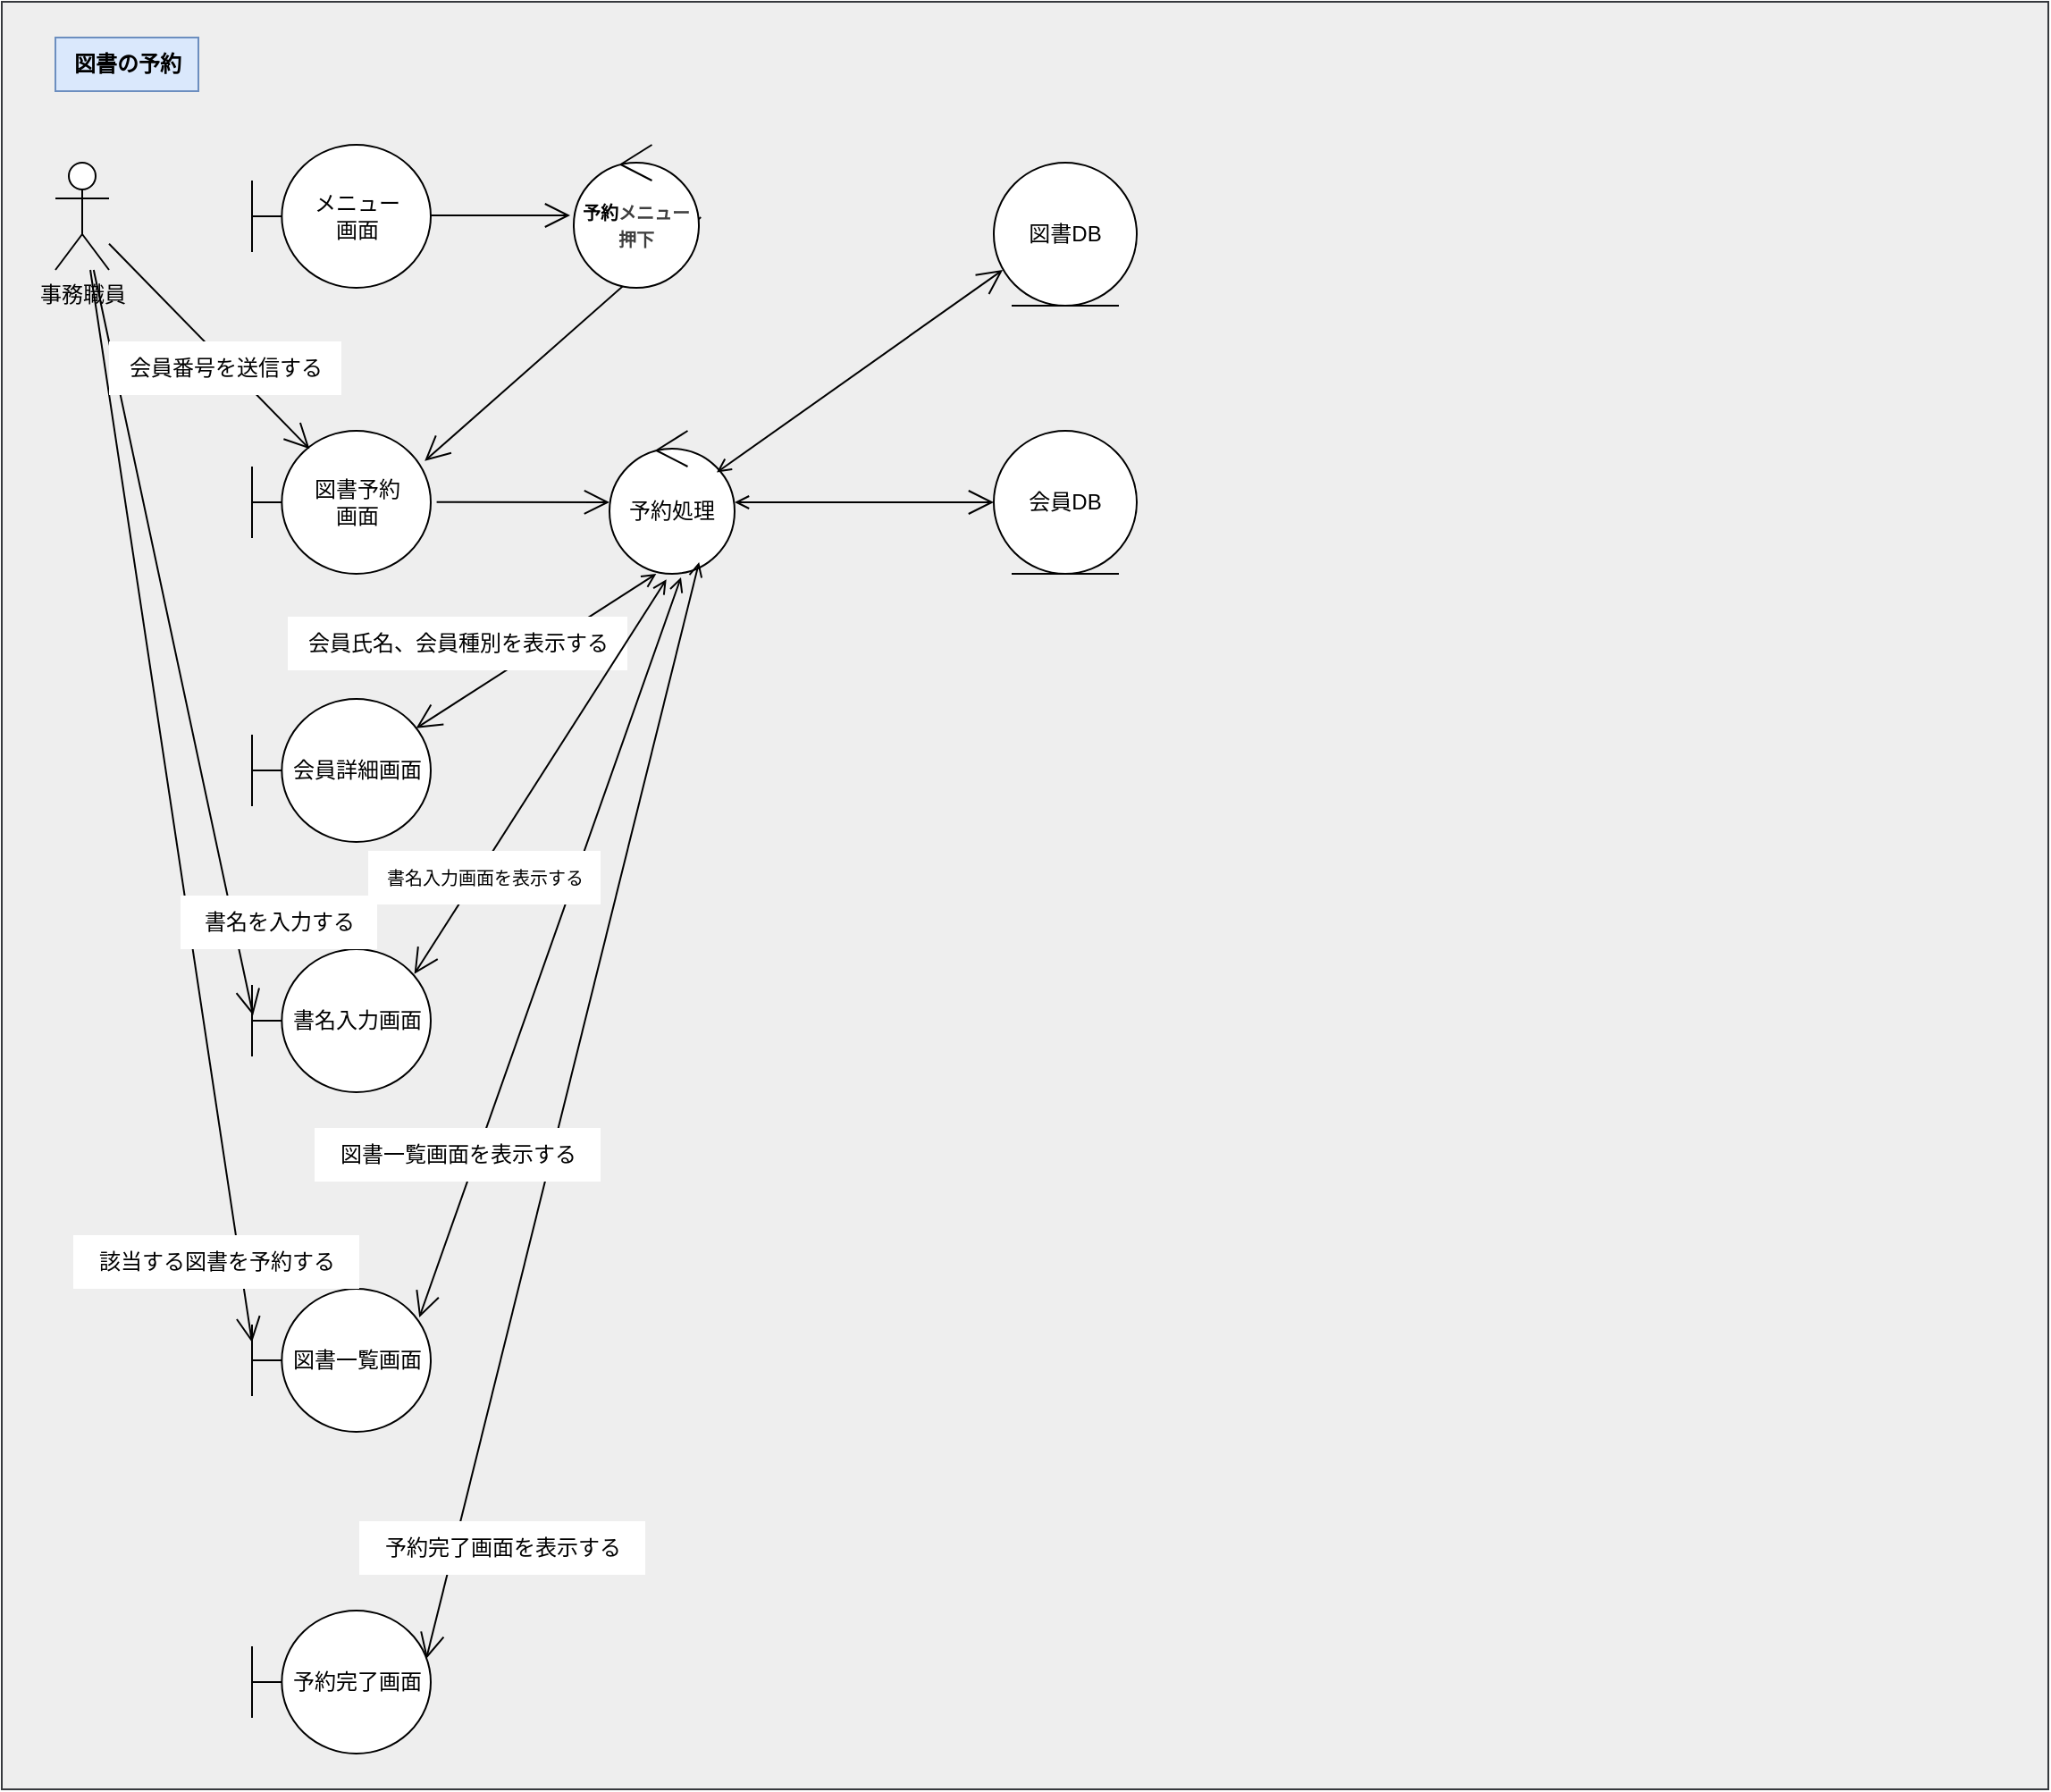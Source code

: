 <mxfile>
    <diagram id="fNL7M27tDjktLmMP4QVj" name="ページ1">
        <mxGraphModel dx="2807" dy="959" grid="1" gridSize="10" guides="1" tooltips="1" connect="1" arrows="1" fold="1" page="1" pageScale="1" pageWidth="1169" pageHeight="827" math="0" shadow="0">
            <root>
                <mxCell id="0"/>
                <mxCell id="1" parent="0"/>
                <mxCell id="43" value="" style="rounded=0;whiteSpace=wrap;html=1;fillColor=#eeeeee;strokeColor=#36393d;" vertex="1" parent="1">
                    <mxGeometry x="-10" y="40" width="1145" height="1000" as="geometry"/>
                </mxCell>
                <mxCell id="2" value="事務職員" style="shape=umlActor;verticalLabelPosition=bottom;verticalAlign=top;html=1;" parent="1" vertex="1">
                    <mxGeometry x="20" y="130" width="30" height="60" as="geometry"/>
                </mxCell>
                <mxCell id="3" value="メニュー&lt;div&gt;画面&lt;/div&gt;" style="shape=umlBoundary;whiteSpace=wrap;html=1;" parent="1" vertex="1">
                    <mxGeometry x="130" y="120" width="100" height="80" as="geometry"/>
                </mxCell>
                <mxCell id="4" value="" style="endArrow=open;endFill=1;endSize=12;html=1;entryX=0.966;entryY=0.211;entryDx=0;entryDy=0;entryPerimeter=0;exitX=1.016;exitY=0.507;exitDx=0;exitDy=0;exitPerimeter=0;" parent="1" source="8" target="5" edge="1">
                    <mxGeometry width="160" relative="1" as="geometry">
                        <mxPoint x="390" y="161" as="sourcePoint"/>
                        <mxPoint x="390" y="159.5" as="targetPoint"/>
                    </mxGeometry>
                </mxCell>
                <mxCell id="5" value="図書予約&lt;div&gt;画面&lt;/div&gt;" style="shape=umlBoundary;whiteSpace=wrap;html=1;" parent="1" vertex="1">
                    <mxGeometry x="130" y="280" width="100" height="80" as="geometry"/>
                </mxCell>
                <mxCell id="7" value="" style="endArrow=open;endFill=1;endSize=12;html=1;entryX=-0.017;entryY=0.507;entryDx=0;entryDy=0;entryPerimeter=0;" parent="1" edge="1">
                    <mxGeometry width="160" relative="1" as="geometry">
                        <mxPoint x="230" y="159.5" as="sourcePoint"/>
                        <mxPoint x="308" y="159.5" as="targetPoint"/>
                    </mxGeometry>
                </mxCell>
                <mxCell id="8" value="&lt;font style=&quot;font-size: 10px;&quot;&gt;&lt;b style=&quot;&quot;&gt;予約&lt;span style=&quot;color: rgb(63, 63, 63); background-color: transparent;&quot;&gt;メニュー&lt;/span&gt;&lt;/b&gt;&lt;/font&gt;&lt;div&gt;&lt;font style=&quot;font-size: 10px;&quot;&gt;&lt;span style=&quot;color: rgb(63, 63, 63); background-color: transparent;&quot;&gt;&lt;b style=&quot;&quot;&gt;押下&lt;/b&gt;&lt;/span&gt;&lt;/font&gt;&lt;/div&gt;" style="ellipse;shape=umlControl;whiteSpace=wrap;html=1;" parent="1" vertex="1">
                    <mxGeometry x="310" y="120" width="70" height="80" as="geometry"/>
                </mxCell>
                <mxCell id="9" value="" style="endArrow=open;endFill=1;endSize=12;html=1;entryX=0.322;entryY=0.127;entryDx=0;entryDy=0;entryPerimeter=0;" parent="1" source="2" target="5" edge="1">
                    <mxGeometry width="160" relative="1" as="geometry">
                        <mxPoint x="140" y="400" as="sourcePoint"/>
                        <mxPoint x="140" y="270" as="targetPoint"/>
                    </mxGeometry>
                </mxCell>
                <mxCell id="11" value="予約処理" style="ellipse;shape=umlControl;whiteSpace=wrap;html=1;" parent="1" vertex="1">
                    <mxGeometry x="330" y="280" width="70" height="80" as="geometry"/>
                </mxCell>
                <mxCell id="12" value="" style="endArrow=open;endFill=1;endSize=12;html=1;exitX=1.033;exitY=0.499;exitDx=0;exitDy=0;exitPerimeter=0;" parent="1" source="5" edge="1">
                    <mxGeometry width="160" relative="1" as="geometry">
                        <mxPoint x="240" y="320" as="sourcePoint"/>
                        <mxPoint x="330" y="320" as="targetPoint"/>
                    </mxGeometry>
                </mxCell>
                <mxCell id="13" value="会員DB" style="ellipse;shape=umlEntity;whiteSpace=wrap;html=1;" parent="1" vertex="1">
                    <mxGeometry x="545" y="280" width="80" height="80" as="geometry"/>
                </mxCell>
                <mxCell id="18" value="会員詳細画面" style="shape=umlBoundary;whiteSpace=wrap;html=1;" parent="1" vertex="1">
                    <mxGeometry x="130" y="430" width="100" height="80" as="geometry"/>
                </mxCell>
                <mxCell id="19" value="" style="endArrow=open;endFill=0;endSize=12;html=1;exitX=0.374;exitY=1.039;exitDx=0;exitDy=0;exitPerimeter=0;entryX=0.918;entryY=0.244;entryDx=0;entryDy=0;entryPerimeter=0;startArrow=open;startFill=0;strokeWidth=1;" parent="1" edge="1">
                    <mxGeometry width="160" relative="1" as="geometry">
                        <mxPoint x="356.18" y="360.0" as="sourcePoint"/>
                        <mxPoint x="221.8" y="446.4" as="targetPoint"/>
                    </mxGeometry>
                </mxCell>
                <mxCell id="20" value="会員氏名、会員種別を表示する" style="text;html=1;align=center;verticalAlign=middle;resizable=0;points=[];autosize=1;fillColor=default;" parent="1" vertex="1">
                    <mxGeometry x="150" y="384" width="190" height="30" as="geometry"/>
                </mxCell>
                <mxCell id="22" value="書名入力画面" style="shape=umlBoundary;whiteSpace=wrap;html=1;" parent="1" vertex="1">
                    <mxGeometry x="130" y="570" width="100" height="80" as="geometry"/>
                </mxCell>
                <mxCell id="23" value="" style="endArrow=open;endFill=1;endSize=12;html=1;entryX=0.908;entryY=0.174;entryDx=0;entryDy=0;entryPerimeter=0;startArrow=open;startFill=0;exitX=0.455;exitY=1.039;exitDx=0;exitDy=0;exitPerimeter=0;" parent="1" target="22" edge="1" source="11">
                    <mxGeometry width="160" relative="1" as="geometry">
                        <mxPoint x="371.6" y="343.64" as="sourcePoint"/>
                        <mxPoint x="220.0" y="596.36" as="targetPoint"/>
                    </mxGeometry>
                </mxCell>
                <mxCell id="26" value="" style="endArrow=open;endFill=1;endSize=12;html=1;entryX=0.006;entryY=0.462;entryDx=0;entryDy=0;entryPerimeter=0;" parent="1" target="22" edge="1" source="2">
                    <mxGeometry width="160" relative="1" as="geometry">
                        <mxPoint x="30" y="210" as="sourcePoint"/>
                        <mxPoint x="340" y="370" as="targetPoint"/>
                    </mxGeometry>
                </mxCell>
                <mxCell id="28" value="図書一覧画面" style="shape=umlBoundary;whiteSpace=wrap;html=1;" vertex="1" parent="1">
                    <mxGeometry x="130" y="760" width="100" height="80" as="geometry"/>
                </mxCell>
                <mxCell id="29" value="" style="endArrow=open;endFill=1;endSize=12;html=1;entryX=0.936;entryY=0.2;entryDx=0;entryDy=0;entryPerimeter=0;startArrow=open;startFill=0;" edge="1" parent="1" target="28">
                    <mxGeometry width="160" relative="1" as="geometry">
                        <mxPoint x="370" y="362" as="sourcePoint"/>
                        <mxPoint x="220" y="731" as="targetPoint"/>
                    </mxGeometry>
                </mxCell>
                <mxCell id="31" value="" style="endArrow=open;endFill=1;endSize=12;html=1;entryX=0;entryY=0.375;entryDx=0;entryDy=0;entryPerimeter=0;" edge="1" parent="1" source="2" target="28">
                    <mxGeometry width="160" relative="1" as="geometry">
                        <mxPoint x="10" y="250" as="sourcePoint"/>
                        <mxPoint x="111" y="647" as="targetPoint"/>
                    </mxGeometry>
                </mxCell>
                <mxCell id="34" value="該当する図書を予約する" style="text;html=1;align=center;verticalAlign=middle;resizable=0;points=[];autosize=1;fillColor=default;" vertex="1" parent="1">
                    <mxGeometry x="30" y="730" width="160" height="30" as="geometry"/>
                </mxCell>
                <mxCell id="37" value="予約完了画面" style="shape=umlBoundary;whiteSpace=wrap;html=1;" vertex="1" parent="1">
                    <mxGeometry x="130" y="940" width="100" height="80" as="geometry"/>
                </mxCell>
                <mxCell id="38" value="" style="endArrow=open;endFill=1;endSize=12;html=1;entryX=0.975;entryY=0.337;entryDx=0;entryDy=0;entryPerimeter=0;startArrow=open;startFill=0;exitX=0.716;exitY=0.919;exitDx=0;exitDy=0;exitPerimeter=0;" edge="1" parent="1" source="11" target="37">
                    <mxGeometry width="160" relative="1" as="geometry">
                        <mxPoint x="380" y="372" as="sourcePoint"/>
                        <mxPoint x="234" y="786" as="targetPoint"/>
                    </mxGeometry>
                </mxCell>
                <mxCell id="35" value="予約完了画面を表示する" style="text;html=1;align=center;verticalAlign=middle;resizable=0;points=[];autosize=1;strokeColor=none;fillColor=default;" vertex="1" parent="1">
                    <mxGeometry x="190" y="890" width="160" height="30" as="geometry"/>
                </mxCell>
                <mxCell id="39" value="図書DB" style="ellipse;shape=umlEntity;whiteSpace=wrap;html=1;" vertex="1" parent="1">
                    <mxGeometry x="545" y="130" width="80" height="80" as="geometry"/>
                </mxCell>
                <mxCell id="40" value="" style="endArrow=open;endFill=0;endSize=12;html=1;exitX=0.697;exitY=0.176;exitDx=0;exitDy=0;exitPerimeter=0;startArrow=open;startFill=0;entryX=0.063;entryY=0.75;entryDx=0;entryDy=0;entryPerimeter=0;" edge="1" parent="1" target="39">
                    <mxGeometry width="160" relative="1" as="geometry">
                        <mxPoint x="390.0" y="303.28" as="sourcePoint"/>
                        <mxPoint x="560" y="190" as="targetPoint"/>
                    </mxGeometry>
                </mxCell>
                <mxCell id="41" value="" style="endArrow=open;endFill=1;endSize=12;html=1;exitX=1;exitY=0.5;exitDx=0;exitDy=0;exitPerimeter=0;entryX=0;entryY=0.5;entryDx=0;entryDy=0;startArrow=open;startFill=0;" edge="1" parent="1" source="11" target="13">
                    <mxGeometry width="160" relative="1" as="geometry">
                        <mxPoint x="389" y="304" as="sourcePoint"/>
                        <mxPoint x="556" y="191" as="targetPoint"/>
                    </mxGeometry>
                </mxCell>
                <mxCell id="42" value="図書の予約" style="text;html=1;align=center;verticalAlign=middle;resizable=0;points=[];autosize=1;strokeColor=#6c8ebf;fillColor=#dae8fc;fontStyle=1" vertex="1" parent="1">
                    <mxGeometry x="20" y="60" width="80" height="30" as="geometry"/>
                </mxCell>
                <mxCell id="25" value="&lt;font style=&quot;font-size: 10px;&quot;&gt;書名入力画面を表示する&lt;/font&gt;" style="text;html=1;align=center;verticalAlign=middle;resizable=0;points=[];autosize=1;fillColor=default;" parent="1" vertex="1">
                    <mxGeometry x="195" y="515" width="130" height="30" as="geometry"/>
                </mxCell>
                <mxCell id="27" value="書名を入力する" style="text;html=1;align=center;verticalAlign=middle;resizable=0;points=[];autosize=1;strokeColor=none;fillColor=default;" parent="1" vertex="1">
                    <mxGeometry x="90" y="540" width="110" height="30" as="geometry"/>
                </mxCell>
                <mxCell id="10" value="会員番号を送信する" style="text;html=1;align=center;verticalAlign=middle;resizable=0;points=[];autosize=1;strokeColor=none;fillColor=default;" parent="1" vertex="1">
                    <mxGeometry x="50" y="230" width="130" height="30" as="geometry"/>
                </mxCell>
                <mxCell id="30" value="図書一覧画面を表示する" style="text;html=1;align=center;verticalAlign=middle;resizable=0;points=[];autosize=1;strokeColor=none;fillColor=default;" vertex="1" parent="1">
                    <mxGeometry x="165" y="670" width="160" height="30" as="geometry"/>
                </mxCell>
            </root>
        </mxGraphModel>
    </diagram>
</mxfile>